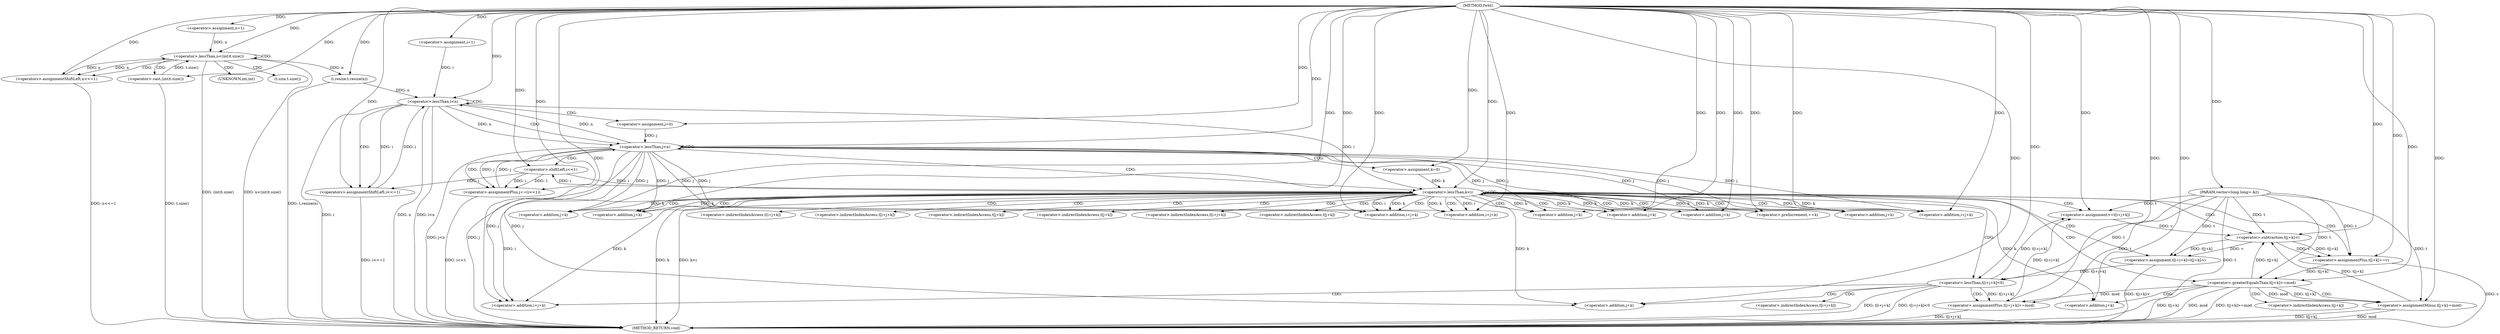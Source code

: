 digraph "fwht" {  
"1000145" [label = "(METHOD,fwht)" ]
"1000266" [label = "(METHOD_RETURN,void)" ]
"1000146" [label = "(PARAM,vector<long long> &t)" ]
"1000149" [label = "(<operator>.assignment,n=1)" ]
"1000161" [label = "(t.resize,t.resize(n))" ]
"1000153" [label = "(<operator>.lessThan,n<(int)t.size())" ]
"1000158" [label = "(<operators>.assignmentShiftLeft,n<<=1)" ]
"1000165" [label = "(<operator>.assignment,i=1)" ]
"1000168" [label = "(<operator>.lessThan,i<n)" ]
"1000171" [label = "(<operators>.assignmentShiftLeft,i<<=1)" ]
"1000155" [label = "(<operator>.cast,(int)t.size())" ]
"1000177" [label = "(<operator>.assignment,j=0)" ]
"1000180" [label = "(<operator>.lessThan,j<n)" ]
"1000183" [label = "(<operator>.assignmentPlus,j+=(i<<1))" ]
"1000185" [label = "(<operator>.shiftLeft,i<<1)" ]
"1000191" [label = "(<operator>.assignment,k=0)" ]
"1000194" [label = "(<operator>.lessThan,k<i)" ]
"1000197" [label = "(<operator>.preIncrement,++k)" ]
"1000201" [label = "(<operator>.assignment,v=t[i+j+k])" ]
"1000210" [label = "(<operator>.assignment,t[i+j+k]=t[j+k]-v)" ]
"1000244" [label = "(<operator>.assignmentPlus,t[j+k]+=v)" ]
"1000226" [label = "(<operator>.lessThan,t[i+j+k]<0)" ]
"1000235" [label = "(<operator>.assignmentPlus,t[i+j+k]+=mod)" ]
"1000252" [label = "(<operator>.greaterEqualsThan,t[j+k]>=mod)" ]
"1000259" [label = "(<operator>.assignmentMinus,t[j+k]-=mod)" ]
"1000218" [label = "(<operator>.subtraction,t[j+k]-v)" ]
"1000205" [label = "(<operator>.addition,i+j+k)" ]
"1000213" [label = "(<operator>.addition,i+j+k)" ]
"1000247" [label = "(<operator>.addition,j+k)" ]
"1000207" [label = "(<operator>.addition,j+k)" ]
"1000215" [label = "(<operator>.addition,j+k)" ]
"1000221" [label = "(<operator>.addition,j+k)" ]
"1000229" [label = "(<operator>.addition,i+j+k)" ]
"1000238" [label = "(<operator>.addition,i+j+k)" ]
"1000255" [label = "(<operator>.addition,j+k)" ]
"1000262" [label = "(<operator>.addition,j+k)" ]
"1000231" [label = "(<operator>.addition,j+k)" ]
"1000240" [label = "(<operator>.addition,j+k)" ]
"1000156" [label = "(UNKNOWN,int,int)" ]
"1000157" [label = "(t.size,t.size())" ]
"1000203" [label = "(<operator>.indirectIndexAccess,t[i+j+k])" ]
"1000211" [label = "(<operator>.indirectIndexAccess,t[i+j+k])" ]
"1000245" [label = "(<operator>.indirectIndexAccess,t[j+k])" ]
"1000219" [label = "(<operator>.indirectIndexAccess,t[j+k])" ]
"1000227" [label = "(<operator>.indirectIndexAccess,t[i+j+k])" ]
"1000236" [label = "(<operator>.indirectIndexAccess,t[i+j+k])" ]
"1000253" [label = "(<operator>.indirectIndexAccess,t[j+k])" ]
"1000260" [label = "(<operator>.indirectIndexAccess,t[j+k])" ]
  "1000146" -> "1000266"  [ label = "DDG: t"] 
  "1000155" -> "1000266"  [ label = "DDG: t.size()"] 
  "1000153" -> "1000266"  [ label = "DDG: (int)t.size()"] 
  "1000153" -> "1000266"  [ label = "DDG: n<(int)t.size()"] 
  "1000161" -> "1000266"  [ label = "DDG: t.resize(n)"] 
  "1000168" -> "1000266"  [ label = "DDG: i"] 
  "1000168" -> "1000266"  [ label = "DDG: n"] 
  "1000168" -> "1000266"  [ label = "DDG: i<n"] 
  "1000180" -> "1000266"  [ label = "DDG: j"] 
  "1000180" -> "1000266"  [ label = "DDG: j<n"] 
  "1000171" -> "1000266"  [ label = "DDG: i<<=1"] 
  "1000194" -> "1000266"  [ label = "DDG: k"] 
  "1000194" -> "1000266"  [ label = "DDG: k<i"] 
  "1000183" -> "1000266"  [ label = "DDG: i<<1"] 
  "1000210" -> "1000266"  [ label = "DDG: t[j+k]-v"] 
  "1000226" -> "1000266"  [ label = "DDG: t[i+j+k]"] 
  "1000226" -> "1000266"  [ label = "DDG: t[i+j+k]<0"] 
  "1000235" -> "1000266"  [ label = "DDG: t[i+j+k]"] 
  "1000244" -> "1000266"  [ label = "DDG: v"] 
  "1000252" -> "1000266"  [ label = "DDG: t[j+k]"] 
  "1000252" -> "1000266"  [ label = "DDG: mod"] 
  "1000252" -> "1000266"  [ label = "DDG: t[j+k]>=mod"] 
  "1000259" -> "1000266"  [ label = "DDG: t[j+k]"] 
  "1000259" -> "1000266"  [ label = "DDG: mod"] 
  "1000158" -> "1000266"  [ label = "DDG: n<<=1"] 
  "1000145" -> "1000146"  [ label = "DDG: "] 
  "1000145" -> "1000149"  [ label = "DDG: "] 
  "1000153" -> "1000161"  [ label = "DDG: n"] 
  "1000145" -> "1000161"  [ label = "DDG: "] 
  "1000145" -> "1000165"  [ label = "DDG: "] 
  "1000149" -> "1000153"  [ label = "DDG: n"] 
  "1000158" -> "1000153"  [ label = "DDG: n"] 
  "1000145" -> "1000153"  [ label = "DDG: "] 
  "1000155" -> "1000153"  [ label = "DDG: t.size()"] 
  "1000153" -> "1000158"  [ label = "DDG: n"] 
  "1000145" -> "1000158"  [ label = "DDG: "] 
  "1000165" -> "1000168"  [ label = "DDG: i"] 
  "1000171" -> "1000168"  [ label = "DDG: i"] 
  "1000145" -> "1000168"  [ label = "DDG: "] 
  "1000161" -> "1000168"  [ label = "DDG: n"] 
  "1000180" -> "1000168"  [ label = "DDG: n"] 
  "1000168" -> "1000171"  [ label = "DDG: i"] 
  "1000185" -> "1000171"  [ label = "DDG: i"] 
  "1000145" -> "1000171"  [ label = "DDG: "] 
  "1000145" -> "1000155"  [ label = "DDG: "] 
  "1000145" -> "1000177"  [ label = "DDG: "] 
  "1000185" -> "1000183"  [ label = "DDG: 1"] 
  "1000185" -> "1000183"  [ label = "DDG: i"] 
  "1000177" -> "1000180"  [ label = "DDG: j"] 
  "1000183" -> "1000180"  [ label = "DDG: j"] 
  "1000145" -> "1000180"  [ label = "DDG: "] 
  "1000168" -> "1000180"  [ label = "DDG: n"] 
  "1000180" -> "1000183"  [ label = "DDG: j"] 
  "1000145" -> "1000183"  [ label = "DDG: "] 
  "1000194" -> "1000185"  [ label = "DDG: i"] 
  "1000145" -> "1000185"  [ label = "DDG: "] 
  "1000145" -> "1000191"  [ label = "DDG: "] 
  "1000191" -> "1000194"  [ label = "DDG: k"] 
  "1000197" -> "1000194"  [ label = "DDG: k"] 
  "1000145" -> "1000194"  [ label = "DDG: "] 
  "1000168" -> "1000194"  [ label = "DDG: i"] 
  "1000185" -> "1000194"  [ label = "DDG: i"] 
  "1000145" -> "1000197"  [ label = "DDG: "] 
  "1000194" -> "1000197"  [ label = "DDG: k"] 
  "1000226" -> "1000201"  [ label = "DDG: t[i+j+k]"] 
  "1000235" -> "1000201"  [ label = "DDG: t[i+j+k]"] 
  "1000146" -> "1000201"  [ label = "DDG: t"] 
  "1000218" -> "1000210"  [ label = "DDG: v"] 
  "1000218" -> "1000210"  [ label = "DDG: t[j+k]"] 
  "1000218" -> "1000244"  [ label = "DDG: v"] 
  "1000145" -> "1000244"  [ label = "DDG: "] 
  "1000145" -> "1000201"  [ label = "DDG: "] 
  "1000146" -> "1000210"  [ label = "DDG: t"] 
  "1000252" -> "1000235"  [ label = "DDG: mod"] 
  "1000145" -> "1000235"  [ label = "DDG: "] 
  "1000218" -> "1000244"  [ label = "DDG: t[j+k]"] 
  "1000146" -> "1000244"  [ label = "DDG: t"] 
  "1000252" -> "1000259"  [ label = "DDG: mod"] 
  "1000145" -> "1000259"  [ label = "DDG: "] 
  "1000252" -> "1000218"  [ label = "DDG: t[j+k]"] 
  "1000259" -> "1000218"  [ label = "DDG: t[j+k]"] 
  "1000146" -> "1000218"  [ label = "DDG: t"] 
  "1000201" -> "1000218"  [ label = "DDG: v"] 
  "1000145" -> "1000218"  [ label = "DDG: "] 
  "1000210" -> "1000226"  [ label = "DDG: t[i+j+k]"] 
  "1000146" -> "1000226"  [ label = "DDG: t"] 
  "1000145" -> "1000226"  [ label = "DDG: "] 
  "1000226" -> "1000235"  [ label = "DDG: t[i+j+k]"] 
  "1000146" -> "1000235"  [ label = "DDG: t"] 
  "1000244" -> "1000252"  [ label = "DDG: t[j+k]"] 
  "1000146" -> "1000252"  [ label = "DDG: t"] 
  "1000145" -> "1000252"  [ label = "DDG: "] 
  "1000252" -> "1000259"  [ label = "DDG: t[j+k]"] 
  "1000146" -> "1000259"  [ label = "DDG: t"] 
  "1000194" -> "1000205"  [ label = "DDG: i"] 
  "1000145" -> "1000205"  [ label = "DDG: "] 
  "1000194" -> "1000205"  [ label = "DDG: k"] 
  "1000180" -> "1000205"  [ label = "DDG: j"] 
  "1000145" -> "1000213"  [ label = "DDG: "] 
  "1000194" -> "1000213"  [ label = "DDG: i"] 
  "1000180" -> "1000213"  [ label = "DDG: j"] 
  "1000194" -> "1000213"  [ label = "DDG: k"] 
  "1000145" -> "1000247"  [ label = "DDG: "] 
  "1000180" -> "1000247"  [ label = "DDG: j"] 
  "1000194" -> "1000247"  [ label = "DDG: k"] 
  "1000180" -> "1000207"  [ label = "DDG: j"] 
  "1000145" -> "1000207"  [ label = "DDG: "] 
  "1000194" -> "1000207"  [ label = "DDG: k"] 
  "1000145" -> "1000215"  [ label = "DDG: "] 
  "1000180" -> "1000215"  [ label = "DDG: j"] 
  "1000194" -> "1000215"  [ label = "DDG: k"] 
  "1000145" -> "1000221"  [ label = "DDG: "] 
  "1000180" -> "1000221"  [ label = "DDG: j"] 
  "1000194" -> "1000221"  [ label = "DDG: k"] 
  "1000145" -> "1000229"  [ label = "DDG: "] 
  "1000194" -> "1000229"  [ label = "DDG: i"] 
  "1000194" -> "1000229"  [ label = "DDG: k"] 
  "1000180" -> "1000229"  [ label = "DDG: j"] 
  "1000145" -> "1000238"  [ label = "DDG: "] 
  "1000194" -> "1000238"  [ label = "DDG: i"] 
  "1000194" -> "1000238"  [ label = "DDG: k"] 
  "1000180" -> "1000238"  [ label = "DDG: j"] 
  "1000145" -> "1000255"  [ label = "DDG: "] 
  "1000180" -> "1000255"  [ label = "DDG: j"] 
  "1000194" -> "1000255"  [ label = "DDG: k"] 
  "1000145" -> "1000262"  [ label = "DDG: "] 
  "1000194" -> "1000262"  [ label = "DDG: k"] 
  "1000145" -> "1000231"  [ label = "DDG: "] 
  "1000180" -> "1000231"  [ label = "DDG: j"] 
  "1000194" -> "1000231"  [ label = "DDG: k"] 
  "1000145" -> "1000240"  [ label = "DDG: "] 
  "1000180" -> "1000240"  [ label = "DDG: j"] 
  "1000194" -> "1000240"  [ label = "DDG: k"] 
  "1000153" -> "1000156"  [ label = "CDG: "] 
  "1000153" -> "1000157"  [ label = "CDG: "] 
  "1000153" -> "1000153"  [ label = "CDG: "] 
  "1000153" -> "1000158"  [ label = "CDG: "] 
  "1000153" -> "1000155"  [ label = "CDG: "] 
  "1000168" -> "1000180"  [ label = "CDG: "] 
  "1000168" -> "1000168"  [ label = "CDG: "] 
  "1000168" -> "1000171"  [ label = "CDG: "] 
  "1000168" -> "1000177"  [ label = "CDG: "] 
  "1000180" -> "1000191"  [ label = "CDG: "] 
  "1000180" -> "1000180"  [ label = "CDG: "] 
  "1000180" -> "1000183"  [ label = "CDG: "] 
  "1000180" -> "1000194"  [ label = "CDG: "] 
  "1000180" -> "1000185"  [ label = "CDG: "] 
  "1000194" -> "1000211"  [ label = "CDG: "] 
  "1000194" -> "1000221"  [ label = "CDG: "] 
  "1000194" -> "1000197"  [ label = "CDG: "] 
  "1000194" -> "1000227"  [ label = "CDG: "] 
  "1000194" -> "1000255"  [ label = "CDG: "] 
  "1000194" -> "1000244"  [ label = "CDG: "] 
  "1000194" -> "1000219"  [ label = "CDG: "] 
  "1000194" -> "1000210"  [ label = "CDG: "] 
  "1000194" -> "1000201"  [ label = "CDG: "] 
  "1000194" -> "1000194"  [ label = "CDG: "] 
  "1000194" -> "1000245"  [ label = "CDG: "] 
  "1000194" -> "1000226"  [ label = "CDG: "] 
  "1000194" -> "1000247"  [ label = "CDG: "] 
  "1000194" -> "1000213"  [ label = "CDG: "] 
  "1000194" -> "1000229"  [ label = "CDG: "] 
  "1000194" -> "1000215"  [ label = "CDG: "] 
  "1000194" -> "1000253"  [ label = "CDG: "] 
  "1000194" -> "1000207"  [ label = "CDG: "] 
  "1000194" -> "1000252"  [ label = "CDG: "] 
  "1000194" -> "1000203"  [ label = "CDG: "] 
  "1000194" -> "1000205"  [ label = "CDG: "] 
  "1000194" -> "1000218"  [ label = "CDG: "] 
  "1000194" -> "1000231"  [ label = "CDG: "] 
  "1000226" -> "1000238"  [ label = "CDG: "] 
  "1000226" -> "1000236"  [ label = "CDG: "] 
  "1000226" -> "1000235"  [ label = "CDG: "] 
  "1000226" -> "1000240"  [ label = "CDG: "] 
  "1000252" -> "1000260"  [ label = "CDG: "] 
  "1000252" -> "1000259"  [ label = "CDG: "] 
  "1000252" -> "1000262"  [ label = "CDG: "] 
}
